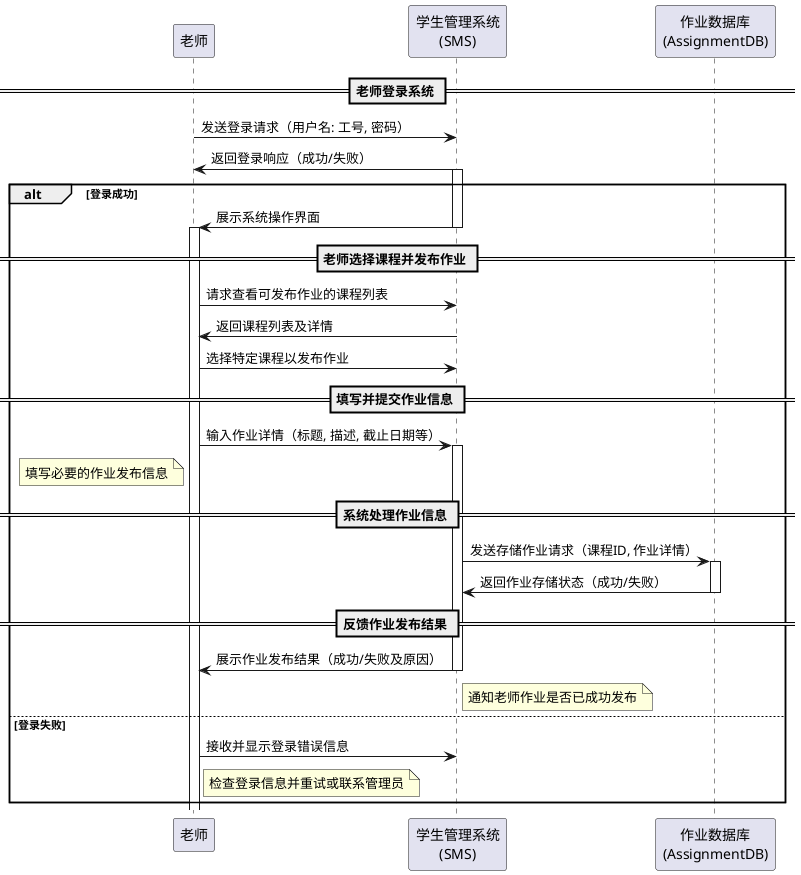 @startuml 序列图
participant Teacher as "老师"
participant SMS as "学生管理系统\n(SMS)"
participant AssignmentDB as "作业数据库\n(AssignmentDB)"

== 老师登录系统 ==
Teacher -> SMS: 发送登录请求（用户名: 工号, 密码）
SMS -> Teacher: 返回登录响应（成功/失败）
activate SMS

alt 登录成功
    SMS -> Teacher: 展示系统操作界面
    deactivate SMS

    == 老师选择课程并发布作业 ==
    activate Teacher
    Teacher -> SMS: 请求查看可发布作业的课程列表
    SMS -> Teacher: 返回课程列表及详情
    Teacher -> SMS: 选择特定课程以发布作业

    == 填写并提交作业信息 ==
    Teacher -> SMS: 输入作业详情（标题, 描述, 截止日期等）
    note left of Teacher: 填写必要的作业发布信息

    == 系统处理作业信息 ==
    activate SMS
    SMS -> AssignmentDB: 发送存储作业请求（课程ID, 作业详情）
    activate AssignmentDB
    AssignmentDB -> SMS: 返回作业存储状态（成功/失败）
    deactivate AssignmentDB

    == 反馈作业发布结果 ==
    SMS -> Teacher: 展示作业发布结果（成功/失败及原因）
    note right of SMS: 通知老师作业是否已成功发布
    deactivate SMS

else 登录失败
    Teacher -> SMS: 接收并显示登录错误信息
    deactivate SMS
    note right of Teacher: 检查登录信息并重试或联系管理员
end

@enduml
